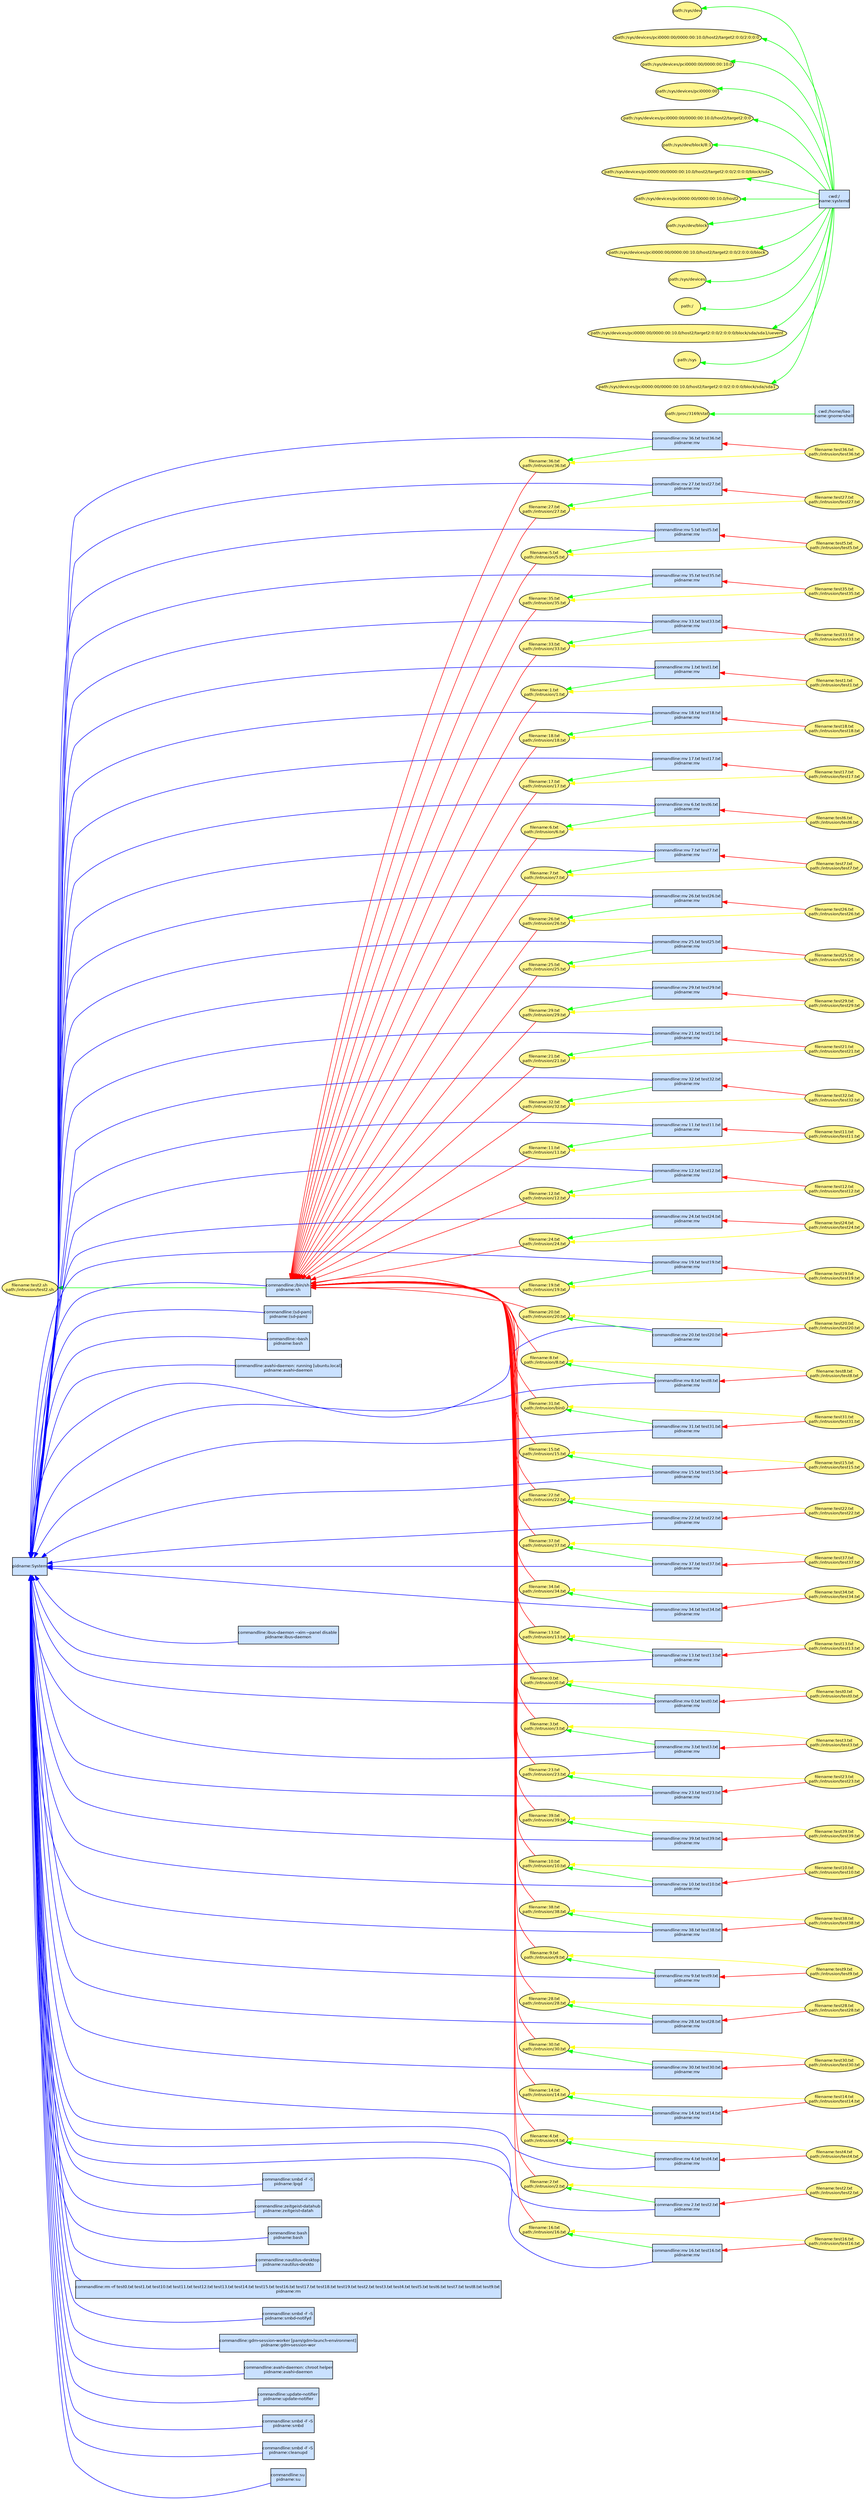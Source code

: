 digraph spade2dot {
graph [rankdir = "RL"];
node [fontname="Helvetica" fontsize="8" style="filled" margin="0.0,0.0"];
edge [fontname="Helvetica" fontsize="8"];
"9c4dd9c7cc86cf494cdca6f0b002ba04" [label="filename:test14.txt\npath:/intrusion/test14.txt" shape="ellipse" fillcolor="khaki1"];
"f425f1edd404ed22d776e9fcecc5e193" [label="filename:27.txt\npath:/intrusion/27.txt" shape="ellipse" fillcolor="khaki1"];
"fcdb9b7962a4010062ff388485e808b0" [label="cwd:/home/liao\nname:gnome-shell" shape="box" fillcolor="lightsteelblue1"];
"35f4eaa3732d0a22310523a09e8636c1" [label="filename:5.txt\npath:/intrusion/5.txt" shape="ellipse" fillcolor="khaki1"];
"6a9cf686f33dc58e51f452f033f49030" [label="commandline:mv 36.txt test36.txt \npidname:mv" shape="box" fillcolor="lightsteelblue1"];
"96862b1a923a512538e90c7d82e782da" [label="filename:test15.txt\npath:/intrusion/test15.txt" shape="ellipse" fillcolor="khaki1"];
"aadd9d951e04e6a91b0ebb27776533d6" [label="commandline:/bin/sh \npidname:sh" shape="box" fillcolor="lightsteelblue1"];
"2edb4022b3cfd1693de4b7553ebaba23" [label="path:/sys/dev" shape="ellipse" fillcolor="khaki1"];
"ed1bda93686b02bf4d41b0d38e5e1ad7" [label="path:/sys/devices/pci0000:00/0000:00:10.0/host2/target2:0:0/2:0:0:0" shape="ellipse" fillcolor="khaki1"];
"f03e2b63a5758c5b123725d6286f31d4" [label="commandline:mv 0.txt test0.txt \npidname:mv" shape="box" fillcolor="lightsteelblue1"];
"b60c10c6497f5df4f3af856f87ca2d4f" [label="filename:35.txt\npath:/intrusion/35.txt" shape="ellipse" fillcolor="khaki1"];
"e1c164d056b7cd33e21a5839688fec2c" [label="commandline:mv 34.txt test34.txt \npidname:mv" shape="box" fillcolor="lightsteelblue1"];
"da3ca1054c17e868e39ed3be9477494e" [label="filename:33.txt\npath:/intrusion/33.txt" shape="ellipse" fillcolor="khaki1"];
"b000dc476c8e64c87bc6299a5206eafa" [label="commandline:mv 20.txt test20.txt \npidname:mv" shape="box" fillcolor="lightsteelblue1"];
"f46f610f5a0bb99cccbb74f2ea0c474d" [label="filename:test19.txt\npath:/intrusion/test19.txt" shape="ellipse" fillcolor="khaki1"];
"0702bca9f2a33f6bcdf160a79711303f" [label="filename:1.txt\npath:/intrusion/1.txt" shape="ellipse" fillcolor="khaki1"];
"d829c7ae4fb50c525053120f7bda24ac" [label="filename:18.txt\npath:/intrusion/18.txt" shape="ellipse" fillcolor="khaki1"];
"3ce5bfd8bc89f5a1643b120367f1af03" [label="commandline:mv 9.txt test9.txt \npidname:mv" shape="box" fillcolor="lightsteelblue1"];
"5dfbacea4b7dfb82482774c0d09cc986" [label="commandline:mv 8.txt test8.txt \npidname:mv" shape="box" fillcolor="lightsteelblue1"];
"e2a5b1c9ade6d8ba600ee3e2089056f3" [label="path:/sys/devices/pci0000:00/0000:00:10.0" shape="ellipse" fillcolor="khaki1"];
"bd41f17704189a761e95aa5c38c645d9" [label="path:/proc/3169/stat" shape="ellipse" fillcolor="khaki1"];
"1ebd68cb9de5c52d2fab73267511ee67" [label="pidname:System" shape="box" fillcolor="lightsteelblue1"];
"55cfcad3f286b354bfcb01ae7c985f14" [label="commandline:mv 2.txt test2.txt \npidname:mv" shape="box" fillcolor="lightsteelblue1"];
"8304ae826bad19c9c5e15c3b358083b9" [label="filename:test21.txt\npath:/intrusion/test21.txt" shape="ellipse" fillcolor="khaki1"];
"2c9040801592d8f72f080abbe0e9e714" [label="filename:test20.txt\npath:/intrusion/test20.txt" shape="ellipse" fillcolor="khaki1"];
"2fa6d3f3595324f8f0d319a97221550b" [label="commandline:mv 26.txt test26.txt \npidname:mv" shape="box" fillcolor="lightsteelblue1"];
"653530ada40ccf0f7929b6d553300d75" [label="filename:17.txt\npath:/intrusion/17.txt" shape="ellipse" fillcolor="khaki1"];
"e35371a2f4c137b20db33ae8371c0514" [label="commandline:mv 32.txt test32.txt \npidname:mv" shape="box" fillcolor="lightsteelblue1"];
"3f6989b41f0c6e660ec0896279bb9f84" [label="filename:test17.txt\npath:/intrusion/test17.txt" shape="ellipse" fillcolor="khaki1"];
"19bcb1220bca3e2010995fd17d719967" [label="commandline:mv 4.txt test4.txt \npidname:mv" shape="box" fillcolor="lightsteelblue1"];
"a7915429abb333b2019af99f655992b1" [label="commandline:mv 24.txt test24.txt \npidname:mv" shape="box" fillcolor="lightsteelblue1"];
"07df006d7c894496e70506f0feef6103" [label="filename:6.txt\npath:/intrusion/6.txt" shape="ellipse" fillcolor="khaki1"];
"4fe39ad3ece59fb34b8a08b34af02327" [label="commandline:mv 37.txt test37.txt \npidname:mv" shape="box" fillcolor="lightsteelblue1"];
"275fea53344502ea2decabd4905b5acc" [label="commandline:mv 30.txt test30.txt \npidname:mv" shape="box" fillcolor="lightsteelblue1"];
"0ebbdcd63fb8ab7899191325eda84a9c" [label="filename:7.txt\npath:/intrusion/7.txt" shape="ellipse" fillcolor="khaki1"];
"95e2316f0bbeb2c6ab71f3c3dd18d311" [label="commandline:mv 27.txt test27.txt \npidname:mv" shape="box" fillcolor="lightsteelblue1"];
"ee1e0530fceda270a17cba7dd525e459" [label="filename:test36.txt\npath:/intrusion/test36.txt" shape="ellipse" fillcolor="khaki1"];
"d4cef29e6d5aa80b8494ddcea0c2773e" [label="commandline:mv 14.txt test14.txt \npidname:mv" shape="box" fillcolor="lightsteelblue1"];
"8dd4a2e4ced3e3c676463865191a27d2" [label="filename:26.txt\npath:/intrusion/26.txt" shape="ellipse" fillcolor="khaki1"];
"096c17ad03fed0c35eb3c5d55e034207" [label="filename:25.txt\npath:/intrusion/25.txt" shape="ellipse" fillcolor="khaki1"];
"913c1950659941461e97c7fab7198d7f" [label="filename:29.txt\npath:/intrusion/29.txt" shape="ellipse" fillcolor="khaki1"];
"80e6500a0b0a4380d2fc2291eb072160" [label="commandline:mv 1.txt test1.txt \npidname:mv" shape="box" fillcolor="lightsteelblue1"];
"fe0ae9fcd7f5535ff5a5b7a53a70bb64" [label="filename:21.txt\npath:/intrusion/21.txt" shape="ellipse" fillcolor="khaki1"];
"61836902ff2ec9776d194936fa9634e0" [label="filename:32.txt\npath:/intrusion/32.txt" shape="ellipse" fillcolor="khaki1"];
"9a1eaba8361cf645327126548df433b8" [label="path:/sys/devices/pci0000:00" shape="ellipse" fillcolor="khaki1"];
"6230b964d1410fbda85a4cadab2ecc6f" [label="commandline:mv 11.txt test11.txt \npidname:mv" shape="box" fillcolor="lightsteelblue1"];
"160d2cc033df5c496eb782e856f7aaa4" [label="filename:test30.txt\npath:/intrusion/test30.txt" shape="ellipse" fillcolor="khaki1"];
"76b19f9a33789c8b32b3c1534aeb3d37" [label="commandline:mv 33.txt test33.txt \npidname:mv" shape="box" fillcolor="lightsteelblue1"];
"3367ba82e5383dd53fce85fb2d273151" [label="filename:test2.sh\npath:/intrusion/test2.sh" shape="ellipse" fillcolor="khaki1"];
"3e8d32279f72497180acc1b5100b1eff" [label="commandline:mv 25.txt test25.txt \npidname:mv" shape="box" fillcolor="lightsteelblue1"];
"d10da9826a4819f3241ca3848c6312c2" [label="path:/sys/devices/pci0000:00/0000:00:10.0/host2/target2:0:0" shape="ellipse" fillcolor="khaki1"];
"b9bded24a19c979626a90de9c8ce52e4" [label="filename:test23.txt\npath:/intrusion/test23.txt" shape="ellipse" fillcolor="khaki1"];
"c333273d7728267775cdbd4dd4aaf1a3" [label="filename:11.txt\npath:/intrusion/11.txt" shape="ellipse" fillcolor="khaki1"];
"5771de63b93e60325bd0d959f1bca9d1" [label="filename:12.txt\npath:/intrusion/12.txt" shape="ellipse" fillcolor="khaki1"];
"abfe13fde4813df2984f2afb2e74f317" [label="commandline:mv 29.txt test29.txt \npidname:mv" shape="box" fillcolor="lightsteelblue1"];
"2bffac504e6379b7ecd7fc9e6ce830d2" [label="filename:24.txt\npath:/intrusion/24.txt" shape="ellipse" fillcolor="khaki1"];
"76823bb905c7c94f46568e653265c675" [label="path:/sys/dev/block/8:1" shape="ellipse" fillcolor="khaki1"];
"fa21c6d228ed6a1b0e2d74ebe4b30ae4" [label="filename:19.txt\npath:/intrusion/19.txt" shape="ellipse" fillcolor="khaki1"];
"394fc9fe26a1ec5ca4c64d859d3ac408" [label="commandline:mv 21.txt test21.txt \npidname:mv" shape="box" fillcolor="lightsteelblue1"];
"a60c6271914b0bab579b669cb1c9ba89" [label="commandline:mv 18.txt test18.txt \npidname:mv" shape="box" fillcolor="lightsteelblue1"];
"cbee4a65f0c018d34286e140fe414256" [label="filename:20.txt\npath:/intrusion/20.txt" shape="ellipse" fillcolor="khaki1"];
"dda0541025292ac905fc35d5cccc6d1a" [label="commandline:mv 35.txt test35.txt \npidname:mv" shape="box" fillcolor="lightsteelblue1"];
"596feaabf7d4dfd1209a47176fc64567" [label="filename:8.txt\npath:/intrusion/8.txt" shape="ellipse" fillcolor="khaki1"];
"74059b66bb50bfb13e6f27b28d1f815b" [label="filename:31.txt\npath:/intrusion/bin0" shape="ellipse" fillcolor="khaki1"];
"4533918f0ea6a569e177c0f78b76530e" [label="filename:test11.txt\npath:/intrusion/test11.txt" shape="ellipse" fillcolor="khaki1"];
"7aefd952d5391792b7bd7ade4df4bfe6" [label="filename:test31.txt\npath:/intrusion/test31.txt" shape="ellipse" fillcolor="khaki1"];
"0a65dd3fd6bab6fe1cd1716230282bc3" [label="filename:15.txt\npath:/intrusion/15.txt" shape="ellipse" fillcolor="khaki1"];
"6a04161b8386a6d4652c1727fe613413" [label="filename:test24.txt\npath:/intrusion/test24.txt" shape="ellipse" fillcolor="khaki1"];
"ee2686df72d7282c969a40206cee8188" [label="filename:test7.txt\npath:/intrusion/test7.txt" shape="ellipse" fillcolor="khaki1"];
"b6bce5273aef1e8444d7b4d1c1f42cd1" [label="commandline:mv 12.txt test12.txt \npidname:mv" shape="box" fillcolor="lightsteelblue1"];
"0a69cd7bdde3497b8fe890be85533a92" [label="filename:test25.txt\npath:/intrusion/test25.txt" shape="ellipse" fillcolor="khaki1"];
"a6ec65f1e494483a804eb3ad49d30d7b" [label="commandline:mv 38.txt test38.txt \npidname:mv" shape="box" fillcolor="lightsteelblue1"];
"9fcb4fe08fcea71b557bc9ca01556bc3" [label="filename:test28.txt\npath:/intrusion/test28.txt" shape="ellipse" fillcolor="khaki1"];
"b9b25f4f9517f40c64c8a4ef1e860d7f" [label="filename:test38.txt\npath:/intrusion/test38.txt" shape="ellipse" fillcolor="khaki1"];
"628de303d48101565cebcae1020fdc18" [label="filename:test6.txt\npath:/intrusion/test6.txt" shape="ellipse" fillcolor="khaki1"];
"8f6ea5d77bd14319df3b2090db7550d3" [label="commandline:mv 15.txt test15.txt \npidname:mv" shape="box" fillcolor="lightsteelblue1"];
"2c10603a3b5032318a000a75bbb297f7" [label="filename:22.txt\npath:/intrusion/22.txt" shape="ellipse" fillcolor="khaki1"];
"36be3244bba5135fce6d437627ff49e5" [label="path:/sys/devices/pci0000:00/0000:00:10.0/host2/target2:0:0/2:0:0:0/block/sda" shape="ellipse" fillcolor="khaki1"];
"906a59f1907270bcd2c29a75204540b1" [label="filename:test33.txt\npath:/intrusion/test33.txt" shape="ellipse" fillcolor="khaki1"];
"a87443141bc80aaaa44f48cc98a8fdd9" [label="filename:test10.txt\npath:/intrusion/test10.txt" shape="ellipse" fillcolor="khaki1"];
"91c849e331ad939b7a58ebe0b95d28e6" [label="filename:37.txt\npath:/intrusion/37.txt" shape="ellipse" fillcolor="khaki1"];
"1799ddafa036f986f95c8699c5542528" [label="path:/sys/devices/pci0000:00/0000:00:10.0/host2" shape="ellipse" fillcolor="khaki1"];
"be578b36b67688ed0147aa4756f7e06b" [label="filename:34.txt\npath:/intrusion/34.txt" shape="ellipse" fillcolor="khaki1"];
"aae1aed6d0999de42e620e68f7caf5c6" [label="commandline:ibus-daemon --xim --panel disable \npidname:ibus-daemon" shape="box" fillcolor="lightsteelblue1"];
"a8db3dfbc9478b46d2ab01d538f51548" [label="commandline:mv 23.txt test23.txt \npidname:mv" shape="box" fillcolor="lightsteelblue1"];
"bf8041da6a1141d7a3084f369c5c2616" [label="commandline:mv 19.txt test19.txt \npidname:mv" shape="box" fillcolor="lightsteelblue1"];
"74dfd28ba794e3a34bee2de54a29abce" [label="filename:test26.txt\npath:/intrusion/test26.txt" shape="ellipse" fillcolor="khaki1"];
"b4565e3721b6909ff4f56a505f203fc0" [label="path:/sys/dev/block" shape="ellipse" fillcolor="khaki1"];
"d36ddd8542240ac366d4f932ee9c1df4" [label="filename:13.txt\npath:/intrusion/13.txt" shape="ellipse" fillcolor="khaki1"];
"595e1ce67f0c8e333146539891a12333" [label="filename:test8.txt\npath:/intrusion/test8.txt" shape="ellipse" fillcolor="khaki1"];
"1fc075293557b5a81abdc5a25e072910" [label="filename:test2.txt\npath:/intrusion/test2.txt" shape="ellipse" fillcolor="khaki1"];
"905c70ba0377424db9141413f8820842" [label="commandline:mv 28.txt test28.txt \npidname:mv" shape="box" fillcolor="lightsteelblue1"];
"5bc0144342873a98a31069fe1d1ecc15" [label="filename:test1.txt\npath:/intrusion/test1.txt" shape="ellipse" fillcolor="khaki1"];
"b9cb29ea41c3392c7853bf2aac8f80f3" [label="path:/sys/devices/pci0000:00/0000:00:10.0/host2/target2:0:0/2:0:0:0/block" shape="ellipse" fillcolor="khaki1"];
"672a7a73ed40f5101a359f04e57c1236" [label="filename:test35.txt\npath:/intrusion/test35.txt" shape="ellipse" fillcolor="khaki1"];
"cd7374700e21577ad8e0a0c8d95435c4" [label="path:/sys/devices" shape="ellipse" fillcolor="khaki1"];
"ceef00d9a8109879c231600bb25effb9" [label="filename:test27.txt\npath:/intrusion/test27.txt" shape="ellipse" fillcolor="khaki1"];
"812fb283d48037d75304e0859ad0cb1c" [label="filename:test32.txt\npath:/intrusion/test32.txt" shape="ellipse" fillcolor="khaki1"];
"65f0d4b570296fd160906f5def3a3fed" [label="commandline:mv 5.txt test5.txt \npidname:mv" shape="box" fillcolor="lightsteelblue1"];
"5aa2bcca087fa534167997539339026d" [label="filename:0.txt\npath:/intrusion/0.txt" shape="ellipse" fillcolor="khaki1"];
"4a398b710499fd20c0236c079862d038" [label="filename:test29.txt\npath:/intrusion/test29.txt" shape="ellipse" fillcolor="khaki1"];
"dca1c7068956c507d49bb440b07ed147" [label="commandline:mv 22.txt test22.txt \npidname:mv" shape="box" fillcolor="lightsteelblue1"];
"185fb61d8a6364653e5c4fdb946e27a7" [label="filename:3.txt\npath:/intrusion/3.txt" shape="ellipse" fillcolor="khaki1"];
"91d680227c52825d73c673aaf8c22653" [label="commandline:mv 39.txt test39.txt \npidname:mv" shape="box" fillcolor="lightsteelblue1"];
"b2d813a8bc21bd7c4d924f1694928309" [label="commandline:mv 7.txt test7.txt \npidname:mv" shape="box" fillcolor="lightsteelblue1"];
"910829671449598002ebc0a09974be1f" [label="filename:23.txt\npath:/intrusion/23.txt" shape="ellipse" fillcolor="khaki1"];
"1862e42607898bd2cae33f8a17361507" [label="commandline:mv 3.txt test3.txt \npidname:mv" shape="box" fillcolor="lightsteelblue1"];
"2b9804ba383603e7c14ae379dc3c7bba" [label="path:/" shape="ellipse" fillcolor="khaki1"];
"2e17bfaa2fae87c219f2bd2c1a5f23ce" [label="filename:test18.txt\npath:/intrusion/test18.txt" shape="ellipse" fillcolor="khaki1"];
"cf51573e71d85ec0397294f707626fbf" [label="filename:test12.txt\npath:/intrusion/test12.txt" shape="ellipse" fillcolor="khaki1"];
"f231c57648e639902aaf67d98a6994e3" [label="filename:test37.txt\npath:/intrusion/test37.txt" shape="ellipse" fillcolor="khaki1"];
"bc921bb955621b1d38996323ee0f55d4" [label="filename:test13.txt\npath:/intrusion/test13.txt" shape="ellipse" fillcolor="khaki1"];
"34710f4da995bd7fc45c6eacf9a3bc07" [label="filename:36.txt\npath:/intrusion/36.txt" shape="ellipse" fillcolor="khaki1"];
"ad919a51dacd6277f3ecb37a8e3be73a" [label="filename:39.txt\npath:/intrusion/39.txt" shape="ellipse" fillcolor="khaki1"];
"0f1dba4b201ccff9518d7e8c2d115a18" [label="filename:test9.txt\npath:/intrusion/test9.txt" shape="ellipse" fillcolor="khaki1"];
"701f03cba9c47e92a9e758f55e1d482a" [label="filename:test0.txt\npath:/intrusion/test0.txt" shape="ellipse" fillcolor="khaki1"];
"25c22421de23342c254051b71f653e52" [label="filename:10.txt\npath:/intrusion/10.txt" shape="ellipse" fillcolor="khaki1"];
"826972b545e3c22f43d76d1f6a82052f" [label="commandline:mv 17.txt test17.txt \npidname:mv" shape="box" fillcolor="lightsteelblue1"];
"41bcd6858a1b983ed22d60defe3a3506" [label="path:/sys/devices/pci0000:00/0000:00:10.0/host2/target2:0:0/2:0:0:0/block/sda/sda1/uevent" shape="ellipse" fillcolor="khaki1"];
"7a1af50e0efdd7ba371b596cf07e871d" [label="filename:38.txt\npath:/intrusion/38.txt" shape="ellipse" fillcolor="khaki1"];
"9a2bd11b1189babaabc80aa6feb711d8" [label="commandline:mv 31.txt test31.txt \npidname:mv" shape="box" fillcolor="lightsteelblue1"];
"ca2cbb4b88ca59c8568f584b491c2376" [label="filename:9.txt\npath:/intrusion/9.txt" shape="ellipse" fillcolor="khaki1"];
"b50144b0641f040640f9f597579d8965" [label="filename:test34.txt\npath:/intrusion/test34.txt" shape="ellipse" fillcolor="khaki1"];
"2765a16698db58f12d4b33e970d6cdd9" [label="filename:test5.txt\npath:/intrusion/test5.txt" shape="ellipse" fillcolor="khaki1"];
"2f7b4253fe9f69be0ef2c43b775219ed" [label="filename:28.txt\npath:/intrusion/28.txt" shape="ellipse" fillcolor="khaki1"];
"09ef6738a5382bb72b257bd2acb1cab2" [label="filename:30.txt\npath:/intrusion/30.txt" shape="ellipse" fillcolor="khaki1"];
"3a5b9ec3b3ecdec131ec81d0b1608927" [label="path:/sys" shape="ellipse" fillcolor="khaki1"];
"77d6fa499bd3bea90dd207da2af1bb20" [label="filename:14.txt\npath:/intrusion/14.txt" shape="ellipse" fillcolor="khaki1"];
"f1fa995e485f03f84c2bd26ac3d8f567" [label="filename:4.txt\npath:/intrusion/4.txt" shape="ellipse" fillcolor="khaki1"];
"3a332b8f64efabe12694e2943e7cd53d" [label="filename:test16.txt\npath:/intrusion/test16.txt" shape="ellipse" fillcolor="khaki1"];
"007f14731961c9397d6e119ab33f50c9" [label="cwd:/\nname:systemd" shape="box" fillcolor="lightsteelblue1"];
"d3cf077624531b3613ef8bf56030a6ec" [label="commandline:mv 16.txt test16.txt \npidname:mv" shape="box" fillcolor="lightsteelblue1"];
"8ad1f2668966f9aab413e2c4f65877e6" [label="commandline:mv 10.txt test10.txt \npidname:mv" shape="box" fillcolor="lightsteelblue1"];
"fd78cab3d8b3a7456d368f3a24887033" [label="filename:2.txt\npath:/intrusion/2.txt" shape="ellipse" fillcolor="khaki1"];
"9001f0b92ec9f5c01718e76695feb099" [label="filename:test3.txt\npath:/intrusion/test3.txt" shape="ellipse" fillcolor="khaki1"];
"1a44dd626f547701522ae5e694d21e0d" [label="filename:test4.txt\npath:/intrusion/test4.txt" shape="ellipse" fillcolor="khaki1"];
"f35d16f99bd277b5da4cb41e1890e197" [label="path:/sys/devices/pci0000:00/0000:00:10.0/host2/target2:0:0/2:0:0:0/block/sda/sda1" shape="ellipse" fillcolor="khaki1"];
"6019896cdc58ea4be2b8137fbc3bf29e" [label="commandline:mv 6.txt test6.txt \npidname:mv" shape="box" fillcolor="lightsteelblue1"];
"6692f0db022a899919247c154cee89af" [label="filename:test39.txt\npath:/intrusion/test39.txt" shape="ellipse" fillcolor="khaki1"];
"1355408d39c85840e00ed306d87fd690" [label="filename:16.txt\npath:/intrusion/16.txt" shape="ellipse" fillcolor="khaki1"];
"1611a5f6c522454da1e32d6d3efa138a" [label="filename:test22.txt\npath:/intrusion/test22.txt" shape="ellipse" fillcolor="khaki1"];
"9226aabbd579a191c2fc270220fbcd4d" [label="commandline:mv 13.txt test13.txt \npidname:mv" shape="box" fillcolor="lightsteelblue1"];
"fbbc7604b3654569e3acbea51817a4ec" [label="commandline:smbd -F -S \npidname:lpqd" shape="box" fillcolor="lightsteelblue1"];
"c4f7c924d02a16934b79b1da3fe8c90e" [label="commandline:zeitgeist-datahub \npidname:zeitgeist-datah" shape="box" fillcolor="lightsteelblue1"];
"d009d9e4ddab0724cd6c00ea25f26e46" [label="commandline:bash \npidname:bash" shape="box" fillcolor="lightsteelblue1"];
"6c89ce89bd8bf2bbd4bbdbfc997e6de6" [label="commandline:nautilus-desktop \npidname:nautilus-deskto" shape="box" fillcolor="lightsteelblue1"];
"8f5f6609856d75a327bdcd9122e4585c" [label="commandline:rm -rf test0.txt test1.txt test10.txt test11.txt test12.txt test13.txt test14.txt test15.txt test16.txt test17.txt test18.txt test19.txt test2.txt test3.txt test4.txt test5.txt test6.txt test7.txt test8.txt test9.txt \npidname:rm" shape="box" fillcolor="lightsteelblue1"];
"e3efeb170444fda931e8f52ca2d97b28" [label="commandline:smbd -F -S \npidname:smbd-notifyd" shape="box" fillcolor="lightsteelblue1"];
"b9735c6264521fa86753ca924240ce56" [label="commandline:gdm-session-worker [pam/gdm-launch-environment] \npidname:gdm-session-wor" shape="box" fillcolor="lightsteelblue1"];
"159aa2343b7bef29d414d28922b4ef89" [label="commandline:avahi-daemon: chroot helper\npidname:avahi-daemon" shape="box" fillcolor="lightsteelblue1"];
"1d2c5da5041c20d55c79cc24df061365" [label="commandline:update-notifier \npidname:update-notifier" shape="box" fillcolor="lightsteelblue1"];
"76c22c2b7b518e250592346a7d6f1887" [label="commandline:smbd -F -S \npidname:smbd" shape="box" fillcolor="lightsteelblue1"];
"967e4e61ff8e9bd35031277d17989210" [label="commandline:smbd -F -S \npidname:cleanupd" shape="box" fillcolor="lightsteelblue1"];
"ffa0233cf2baf6b883011dc9733ecf50" [label="commandline:su \npidname:su" shape="box" fillcolor="lightsteelblue1"];
"0924352d6590a2e917edc72b8fcd0df6" [label="commandline:(sd-pam) \npidname:(sd-pam)" shape="box" fillcolor="lightsteelblue1"];
"0d57fb4b0478bfb71e9be9f1e3bc78fb" [label="commandline:-bash \npidname:bash" shape="box" fillcolor="lightsteelblue1"];
"37e2d03660b2f8ea043033e173dd0973" [label="commandline:avahi-daemon: running [ubuntu.local]\npidname:avahi-daemon" shape="box" fillcolor="lightsteelblue1"];
"9c4dd9c7cc86cf494cdca6f0b002ba04" -> "77d6fa499bd3bea90dd207da2af1bb20" [label="" color="yellow" style="solid"];
"9c4dd9c7cc86cf494cdca6f0b002ba04" -> "d4cef29e6d5aa80b8494ddcea0c2773e" [label="" color="red" style="solid"];
"fcdb9b7962a4010062ff388485e808b0" -> "bd41f17704189a761e95aa5c38c645d9" [label="" color="green" style="solid"];
"f425f1edd404ed22d776e9fcecc5e193" -> "aadd9d951e04e6a91b0ebb27776533d6" [label="" color="red" style="solid"];
"35f4eaa3732d0a22310523a09e8636c1" -> "aadd9d951e04e6a91b0ebb27776533d6" [label="" color="red" style="solid"];
"6a9cf686f33dc58e51f452f033f49030" -> "1ebd68cb9de5c52d2fab73267511ee67" [label="" color="blue" style="solid"];
"6a9cf686f33dc58e51f452f033f49030" -> "34710f4da995bd7fc45c6eacf9a3bc07" [label="" color="green" style="solid"];
"96862b1a923a512538e90c7d82e782da" -> "0a65dd3fd6bab6fe1cd1716230282bc3" [label="" color="yellow" style="solid"];
"96862b1a923a512538e90c7d82e782da" -> "8f6ea5d77bd14319df3b2090db7550d3" [label="" color="red" style="solid"];
"aadd9d951e04e6a91b0ebb27776533d6" -> "1ebd68cb9de5c52d2fab73267511ee67" [label="" color="blue" style="solid"];
"aadd9d951e04e6a91b0ebb27776533d6" -> "3367ba82e5383dd53fce85fb2d273151" [label="" color="green" style="solid"];
"f03e2b63a5758c5b123725d6286f31d4" -> "1ebd68cb9de5c52d2fab73267511ee67" [label="" color="blue" style="solid"];
"f03e2b63a5758c5b123725d6286f31d4" -> "5aa2bcca087fa534167997539339026d" [label="" color="green" style="solid"];
"b60c10c6497f5df4f3af856f87ca2d4f" -> "aadd9d951e04e6a91b0ebb27776533d6" [label="" color="red" style="solid"];
"e1c164d056b7cd33e21a5839688fec2c" -> "1ebd68cb9de5c52d2fab73267511ee67" [label="" color="blue" style="solid"];
"e1c164d056b7cd33e21a5839688fec2c" -> "be578b36b67688ed0147aa4756f7e06b" [label="" color="green" style="solid"];
"b000dc476c8e64c87bc6299a5206eafa" -> "1ebd68cb9de5c52d2fab73267511ee67" [label="" color="blue" style="solid"];
"b000dc476c8e64c87bc6299a5206eafa" -> "cbee4a65f0c018d34286e140fe414256" [label="" color="green" style="solid"];
"da3ca1054c17e868e39ed3be9477494e" -> "aadd9d951e04e6a91b0ebb27776533d6" [label="" color="red" style="solid"];
"f46f610f5a0bb99cccbb74f2ea0c474d" -> "fa21c6d228ed6a1b0e2d74ebe4b30ae4" [label="" color="yellow" style="solid"];
"f46f610f5a0bb99cccbb74f2ea0c474d" -> "bf8041da6a1141d7a3084f369c5c2616" [label="" color="red" style="solid"];
"0702bca9f2a33f6bcdf160a79711303f" -> "aadd9d951e04e6a91b0ebb27776533d6" [label="" color="red" style="solid"];
"d829c7ae4fb50c525053120f7bda24ac" -> "aadd9d951e04e6a91b0ebb27776533d6" [label="" color="red" style="solid"];
"3ce5bfd8bc89f5a1643b120367f1af03" -> "1ebd68cb9de5c52d2fab73267511ee67" [label="" color="blue" style="solid"];
"3ce5bfd8bc89f5a1643b120367f1af03" -> "ca2cbb4b88ca59c8568f584b491c2376" [label="" color="green" style="solid"];
"5dfbacea4b7dfb82482774c0d09cc986" -> "1ebd68cb9de5c52d2fab73267511ee67" [label="" color="blue" style="solid"];
"5dfbacea4b7dfb82482774c0d09cc986" -> "596feaabf7d4dfd1209a47176fc64567" [label="" color="green" style="solid"];
"8304ae826bad19c9c5e15c3b358083b9" -> "fe0ae9fcd7f5535ff5a5b7a53a70bb64" [label="" color="yellow" style="solid"];
"8304ae826bad19c9c5e15c3b358083b9" -> "394fc9fe26a1ec5ca4c64d859d3ac408" [label="" color="red" style="solid"];
"55cfcad3f286b354bfcb01ae7c985f14" -> "fd78cab3d8b3a7456d368f3a24887033" [label="" color="green" style="solid"];
"55cfcad3f286b354bfcb01ae7c985f14" -> "1ebd68cb9de5c52d2fab73267511ee67" [label="" color="blue" style="solid"];
"2c9040801592d8f72f080abbe0e9e714" -> "b000dc476c8e64c87bc6299a5206eafa" [label="" color="red" style="solid"];
"2c9040801592d8f72f080abbe0e9e714" -> "cbee4a65f0c018d34286e140fe414256" [label="" color="yellow" style="solid"];
"653530ada40ccf0f7929b6d553300d75" -> "aadd9d951e04e6a91b0ebb27776533d6" [label="" color="red" style="solid"];
"2fa6d3f3595324f8f0d319a97221550b" -> "8dd4a2e4ced3e3c676463865191a27d2" [label="" color="green" style="solid"];
"2fa6d3f3595324f8f0d319a97221550b" -> "1ebd68cb9de5c52d2fab73267511ee67" [label="" color="blue" style="solid"];
"e35371a2f4c137b20db33ae8371c0514" -> "1ebd68cb9de5c52d2fab73267511ee67" [label="" color="blue" style="solid"];
"e35371a2f4c137b20db33ae8371c0514" -> "61836902ff2ec9776d194936fa9634e0" [label="" color="green" style="solid"];
"3f6989b41f0c6e660ec0896279bb9f84" -> "826972b545e3c22f43d76d1f6a82052f" [label="" color="red" style="solid"];
"3f6989b41f0c6e660ec0896279bb9f84" -> "653530ada40ccf0f7929b6d553300d75" [label="" color="yellow" style="solid"];
"19bcb1220bca3e2010995fd17d719967" -> "1ebd68cb9de5c52d2fab73267511ee67" [label="" color="blue" style="solid"];
"19bcb1220bca3e2010995fd17d719967" -> "f1fa995e485f03f84c2bd26ac3d8f567" [label="" color="green" style="solid"];
"a7915429abb333b2019af99f655992b1" -> "2bffac504e6379b7ecd7fc9e6ce830d2" [label="" color="green" style="solid"];
"a7915429abb333b2019af99f655992b1" -> "1ebd68cb9de5c52d2fab73267511ee67" [label="" color="blue" style="solid"];
"07df006d7c894496e70506f0feef6103" -> "aadd9d951e04e6a91b0ebb27776533d6" [label="" color="red" style="solid"];
"275fea53344502ea2decabd4905b5acc" -> "1ebd68cb9de5c52d2fab73267511ee67" [label="" color="blue" style="solid"];
"275fea53344502ea2decabd4905b5acc" -> "09ef6738a5382bb72b257bd2acb1cab2" [label="" color="green" style="solid"];
"4fe39ad3ece59fb34b8a08b34af02327" -> "91c849e331ad939b7a58ebe0b95d28e6" [label="" color="green" style="solid"];
"4fe39ad3ece59fb34b8a08b34af02327" -> "1ebd68cb9de5c52d2fab73267511ee67" [label="" color="blue" style="solid"];
"0ebbdcd63fb8ab7899191325eda84a9c" -> "aadd9d951e04e6a91b0ebb27776533d6" [label="" color="red" style="solid"];
"95e2316f0bbeb2c6ab71f3c3dd18d311" -> "1ebd68cb9de5c52d2fab73267511ee67" [label="" color="blue" style="solid"];
"95e2316f0bbeb2c6ab71f3c3dd18d311" -> "f425f1edd404ed22d776e9fcecc5e193" [label="" color="green" style="solid"];
"8dd4a2e4ced3e3c676463865191a27d2" -> "aadd9d951e04e6a91b0ebb27776533d6" [label="" color="red" style="solid"];
"d4cef29e6d5aa80b8494ddcea0c2773e" -> "1ebd68cb9de5c52d2fab73267511ee67" [label="" color="blue" style="solid"];
"d4cef29e6d5aa80b8494ddcea0c2773e" -> "77d6fa499bd3bea90dd207da2af1bb20" [label="" color="green" style="solid"];
"ee1e0530fceda270a17cba7dd525e459" -> "6a9cf686f33dc58e51f452f033f49030" [label="" color="red" style="solid"];
"ee1e0530fceda270a17cba7dd525e459" -> "34710f4da995bd7fc45c6eacf9a3bc07" [label="" color="yellow" style="solid"];
"096c17ad03fed0c35eb3c5d55e034207" -> "aadd9d951e04e6a91b0ebb27776533d6" [label="" color="red" style="solid"];
"913c1950659941461e97c7fab7198d7f" -> "aadd9d951e04e6a91b0ebb27776533d6" [label="" color="red" style="solid"];
"80e6500a0b0a4380d2fc2291eb072160" -> "0702bca9f2a33f6bcdf160a79711303f" [label="" color="green" style="solid"];
"80e6500a0b0a4380d2fc2291eb072160" -> "1ebd68cb9de5c52d2fab73267511ee67" [label="" color="blue" style="solid"];
"fe0ae9fcd7f5535ff5a5b7a53a70bb64" -> "aadd9d951e04e6a91b0ebb27776533d6" [label="" color="red" style="solid"];
"61836902ff2ec9776d194936fa9634e0" -> "aadd9d951e04e6a91b0ebb27776533d6" [label="" color="red" style="solid"];
"6230b964d1410fbda85a4cadab2ecc6f" -> "1ebd68cb9de5c52d2fab73267511ee67" [label="" color="blue" style="solid"];
"6230b964d1410fbda85a4cadab2ecc6f" -> "c333273d7728267775cdbd4dd4aaf1a3" [label="" color="green" style="solid"];
"160d2cc033df5c496eb782e856f7aaa4" -> "09ef6738a5382bb72b257bd2acb1cab2" [label="" color="yellow" style="solid"];
"160d2cc033df5c496eb782e856f7aaa4" -> "275fea53344502ea2decabd4905b5acc" [label="" color="red" style="solid"];
"76b19f9a33789c8b32b3c1534aeb3d37" -> "1ebd68cb9de5c52d2fab73267511ee67" [label="" color="blue" style="solid"];
"76b19f9a33789c8b32b3c1534aeb3d37" -> "da3ca1054c17e868e39ed3be9477494e" [label="" color="green" style="solid"];
"3e8d32279f72497180acc1b5100b1eff" -> "1ebd68cb9de5c52d2fab73267511ee67" [label="" color="blue" style="solid"];
"3e8d32279f72497180acc1b5100b1eff" -> "096c17ad03fed0c35eb3c5d55e034207" [label="" color="green" style="solid"];
"c333273d7728267775cdbd4dd4aaf1a3" -> "aadd9d951e04e6a91b0ebb27776533d6" [label="" color="red" style="solid"];
"b9bded24a19c979626a90de9c8ce52e4" -> "a8db3dfbc9478b46d2ab01d538f51548" [label="" color="red" style="solid"];
"b9bded24a19c979626a90de9c8ce52e4" -> "910829671449598002ebc0a09974be1f" [label="" color="yellow" style="solid"];
"abfe13fde4813df2984f2afb2e74f317" -> "1ebd68cb9de5c52d2fab73267511ee67" [label="" color="blue" style="solid"];
"abfe13fde4813df2984f2afb2e74f317" -> "913c1950659941461e97c7fab7198d7f" [label="" color="green" style="solid"];
"5771de63b93e60325bd0d959f1bca9d1" -> "aadd9d951e04e6a91b0ebb27776533d6" [label="" color="red" style="solid"];
"2bffac504e6379b7ecd7fc9e6ce830d2" -> "aadd9d951e04e6a91b0ebb27776533d6" [label="" color="red" style="solid"];
"fa21c6d228ed6a1b0e2d74ebe4b30ae4" -> "aadd9d951e04e6a91b0ebb27776533d6" [label="" color="red" style="solid"];
"394fc9fe26a1ec5ca4c64d859d3ac408" -> "1ebd68cb9de5c52d2fab73267511ee67" [label="" color="blue" style="solid"];
"394fc9fe26a1ec5ca4c64d859d3ac408" -> "fe0ae9fcd7f5535ff5a5b7a53a70bb64" [label="" color="green" style="solid"];
"a60c6271914b0bab579b669cb1c9ba89" -> "1ebd68cb9de5c52d2fab73267511ee67" [label="" color="blue" style="solid"];
"a60c6271914b0bab579b669cb1c9ba89" -> "d829c7ae4fb50c525053120f7bda24ac" [label="" color="green" style="solid"];
"cbee4a65f0c018d34286e140fe414256" -> "aadd9d951e04e6a91b0ebb27776533d6" [label="" color="red" style="solid"];
"dda0541025292ac905fc35d5cccc6d1a" -> "1ebd68cb9de5c52d2fab73267511ee67" [label="" color="blue" style="solid"];
"dda0541025292ac905fc35d5cccc6d1a" -> "b60c10c6497f5df4f3af856f87ca2d4f" [label="" color="green" style="solid"];
"596feaabf7d4dfd1209a47176fc64567" -> "aadd9d951e04e6a91b0ebb27776533d6" [label="" color="red" style="solid"];
"74059b66bb50bfb13e6f27b28d1f815b" -> "aadd9d951e04e6a91b0ebb27776533d6" [label="" color="red" style="solid"];
"4533918f0ea6a569e177c0f78b76530e" -> "c333273d7728267775cdbd4dd4aaf1a3" [label="" color="yellow" style="solid"];
"4533918f0ea6a569e177c0f78b76530e" -> "6230b964d1410fbda85a4cadab2ecc6f" [label="" color="red" style="solid"];
"7aefd952d5391792b7bd7ade4df4bfe6" -> "74059b66bb50bfb13e6f27b28d1f815b" [label="" color="yellow" style="solid"];
"7aefd952d5391792b7bd7ade4df4bfe6" -> "9a2bd11b1189babaabc80aa6feb711d8" [label="" color="red" style="solid"];
"0a65dd3fd6bab6fe1cd1716230282bc3" -> "aadd9d951e04e6a91b0ebb27776533d6" [label="" color="red" style="solid"];
"6a04161b8386a6d4652c1727fe613413" -> "2bffac504e6379b7ecd7fc9e6ce830d2" [label="" color="yellow" style="solid"];
"6a04161b8386a6d4652c1727fe613413" -> "a7915429abb333b2019af99f655992b1" [label="" color="red" style="solid"];
"ee2686df72d7282c969a40206cee8188" -> "b2d813a8bc21bd7c4d924f1694928309" [label="" color="red" style="solid"];
"ee2686df72d7282c969a40206cee8188" -> "0ebbdcd63fb8ab7899191325eda84a9c" [label="" color="yellow" style="solid"];
"b6bce5273aef1e8444d7b4d1c1f42cd1" -> "1ebd68cb9de5c52d2fab73267511ee67" [label="" color="blue" style="solid"];
"b6bce5273aef1e8444d7b4d1c1f42cd1" -> "5771de63b93e60325bd0d959f1bca9d1" [label="" color="green" style="solid"];
"0a69cd7bdde3497b8fe890be85533a92" -> "096c17ad03fed0c35eb3c5d55e034207" [label="" color="yellow" style="solid"];
"0a69cd7bdde3497b8fe890be85533a92" -> "3e8d32279f72497180acc1b5100b1eff" [label="" color="red" style="solid"];
"a6ec65f1e494483a804eb3ad49d30d7b" -> "1ebd68cb9de5c52d2fab73267511ee67" [label="" color="blue" style="solid"];
"a6ec65f1e494483a804eb3ad49d30d7b" -> "7a1af50e0efdd7ba371b596cf07e871d" [label="" color="green" style="solid"];
"9fcb4fe08fcea71b557bc9ca01556bc3" -> "2f7b4253fe9f69be0ef2c43b775219ed" [label="" color="yellow" style="solid"];
"9fcb4fe08fcea71b557bc9ca01556bc3" -> "905c70ba0377424db9141413f8820842" [label="" color="red" style="solid"];
"b9b25f4f9517f40c64c8a4ef1e860d7f" -> "a6ec65f1e494483a804eb3ad49d30d7b" [label="" color="red" style="solid"];
"b9b25f4f9517f40c64c8a4ef1e860d7f" -> "7a1af50e0efdd7ba371b596cf07e871d" [label="" color="yellow" style="solid"];
"628de303d48101565cebcae1020fdc18" -> "07df006d7c894496e70506f0feef6103" [label="" color="yellow" style="solid"];
"628de303d48101565cebcae1020fdc18" -> "6019896cdc58ea4be2b8137fbc3bf29e" [label="" color="red" style="solid"];
"8f6ea5d77bd14319df3b2090db7550d3" -> "0a65dd3fd6bab6fe1cd1716230282bc3" [label="" color="green" style="solid"];
"8f6ea5d77bd14319df3b2090db7550d3" -> "1ebd68cb9de5c52d2fab73267511ee67" [label="" color="blue" style="solid"];
"2c10603a3b5032318a000a75bbb297f7" -> "aadd9d951e04e6a91b0ebb27776533d6" [label="" color="red" style="solid"];
"906a59f1907270bcd2c29a75204540b1" -> "da3ca1054c17e868e39ed3be9477494e" [label="" color="yellow" style="solid"];
"906a59f1907270bcd2c29a75204540b1" -> "76b19f9a33789c8b32b3c1534aeb3d37" [label="" color="red" style="solid"];
"a87443141bc80aaaa44f48cc98a8fdd9" -> "8ad1f2668966f9aab413e2c4f65877e6" [label="" color="red" style="solid"];
"a87443141bc80aaaa44f48cc98a8fdd9" -> "25c22421de23342c254051b71f653e52" [label="" color="yellow" style="solid"];
"91c849e331ad939b7a58ebe0b95d28e6" -> "aadd9d951e04e6a91b0ebb27776533d6" [label="" color="red" style="solid"];
"be578b36b67688ed0147aa4756f7e06b" -> "aadd9d951e04e6a91b0ebb27776533d6" [label="" color="red" style="solid"];
"aae1aed6d0999de42e620e68f7caf5c6" -> "1ebd68cb9de5c52d2fab73267511ee67" [label="" color="blue" style="solid"];
"bf8041da6a1141d7a3084f369c5c2616" -> "1ebd68cb9de5c52d2fab73267511ee67" [label="" color="blue" style="solid"];
"bf8041da6a1141d7a3084f369c5c2616" -> "fa21c6d228ed6a1b0e2d74ebe4b30ae4" [label="" color="green" style="solid"];
"a8db3dfbc9478b46d2ab01d538f51548" -> "1ebd68cb9de5c52d2fab73267511ee67" [label="" color="blue" style="solid"];
"a8db3dfbc9478b46d2ab01d538f51548" -> "910829671449598002ebc0a09974be1f" [label="" color="green" style="solid"];
"74dfd28ba794e3a34bee2de54a29abce" -> "8dd4a2e4ced3e3c676463865191a27d2" [label="" color="yellow" style="solid"];
"74dfd28ba794e3a34bee2de54a29abce" -> "2fa6d3f3595324f8f0d319a97221550b" [label="" color="red" style="solid"];
"d36ddd8542240ac366d4f932ee9c1df4" -> "aadd9d951e04e6a91b0ebb27776533d6" [label="" color="red" style="solid"];
"595e1ce67f0c8e333146539891a12333" -> "5dfbacea4b7dfb82482774c0d09cc986" [label="" color="red" style="solid"];
"595e1ce67f0c8e333146539891a12333" -> "596feaabf7d4dfd1209a47176fc64567" [label="" color="yellow" style="solid"];
"1fc075293557b5a81abdc5a25e072910" -> "fd78cab3d8b3a7456d368f3a24887033" [label="" color="yellow" style="solid"];
"1fc075293557b5a81abdc5a25e072910" -> "55cfcad3f286b354bfcb01ae7c985f14" [label="" color="red" style="solid"];
"905c70ba0377424db9141413f8820842" -> "1ebd68cb9de5c52d2fab73267511ee67" [label="" color="blue" style="solid"];
"905c70ba0377424db9141413f8820842" -> "2f7b4253fe9f69be0ef2c43b775219ed" [label="" color="green" style="solid"];
"5bc0144342873a98a31069fe1d1ecc15" -> "0702bca9f2a33f6bcdf160a79711303f" [label="" color="yellow" style="solid"];
"5bc0144342873a98a31069fe1d1ecc15" -> "80e6500a0b0a4380d2fc2291eb072160" [label="" color="red" style="solid"];
"672a7a73ed40f5101a359f04e57c1236" -> "dda0541025292ac905fc35d5cccc6d1a" [label="" color="red" style="solid"];
"672a7a73ed40f5101a359f04e57c1236" -> "b60c10c6497f5df4f3af856f87ca2d4f" [label="" color="yellow" style="solid"];
"ceef00d9a8109879c231600bb25effb9" -> "f425f1edd404ed22d776e9fcecc5e193" [label="" color="yellow" style="solid"];
"ceef00d9a8109879c231600bb25effb9" -> "95e2316f0bbeb2c6ab71f3c3dd18d311" [label="" color="red" style="solid"];
"812fb283d48037d75304e0859ad0cb1c" -> "61836902ff2ec9776d194936fa9634e0" [label="" color="yellow" style="solid"];
"812fb283d48037d75304e0859ad0cb1c" -> "e35371a2f4c137b20db33ae8371c0514" [label="" color="red" style="solid"];
"5aa2bcca087fa534167997539339026d" -> "aadd9d951e04e6a91b0ebb27776533d6" [label="" color="red" style="solid"];
"65f0d4b570296fd160906f5def3a3fed" -> "1ebd68cb9de5c52d2fab73267511ee67" [label="" color="blue" style="solid"];
"65f0d4b570296fd160906f5def3a3fed" -> "35f4eaa3732d0a22310523a09e8636c1" [label="" color="green" style="solid"];
"4a398b710499fd20c0236c079862d038" -> "abfe13fde4813df2984f2afb2e74f317" [label="" color="red" style="solid"];
"4a398b710499fd20c0236c079862d038" -> "913c1950659941461e97c7fab7198d7f" [label="" color="yellow" style="solid"];
"dca1c7068956c507d49bb440b07ed147" -> "1ebd68cb9de5c52d2fab73267511ee67" [label="" color="blue" style="solid"];
"dca1c7068956c507d49bb440b07ed147" -> "2c10603a3b5032318a000a75bbb297f7" [label="" color="green" style="solid"];
"185fb61d8a6364653e5c4fdb946e27a7" -> "aadd9d951e04e6a91b0ebb27776533d6" [label="" color="red" style="solid"];
"91d680227c52825d73c673aaf8c22653" -> "1ebd68cb9de5c52d2fab73267511ee67" [label="" color="blue" style="solid"];
"91d680227c52825d73c673aaf8c22653" -> "ad919a51dacd6277f3ecb37a8e3be73a" [label="" color="green" style="solid"];
"b2d813a8bc21bd7c4d924f1694928309" -> "1ebd68cb9de5c52d2fab73267511ee67" [label="" color="blue" style="solid"];
"b2d813a8bc21bd7c4d924f1694928309" -> "0ebbdcd63fb8ab7899191325eda84a9c" [label="" color="green" style="solid"];
"910829671449598002ebc0a09974be1f" -> "aadd9d951e04e6a91b0ebb27776533d6" [label="" color="red" style="solid"];
"1862e42607898bd2cae33f8a17361507" -> "1ebd68cb9de5c52d2fab73267511ee67" [label="" color="blue" style="solid"];
"1862e42607898bd2cae33f8a17361507" -> "185fb61d8a6364653e5c4fdb946e27a7" [label="" color="green" style="solid"];
"cf51573e71d85ec0397294f707626fbf" -> "5771de63b93e60325bd0d959f1bca9d1" [label="" color="yellow" style="solid"];
"cf51573e71d85ec0397294f707626fbf" -> "b6bce5273aef1e8444d7b4d1c1f42cd1" [label="" color="red" style="solid"];
"2e17bfaa2fae87c219f2bd2c1a5f23ce" -> "d829c7ae4fb50c525053120f7bda24ac" [label="" color="yellow" style="solid"];
"2e17bfaa2fae87c219f2bd2c1a5f23ce" -> "a60c6271914b0bab579b669cb1c9ba89" [label="" color="red" style="solid"];
"bc921bb955621b1d38996323ee0f55d4" -> "d36ddd8542240ac366d4f932ee9c1df4" [label="" color="yellow" style="solid"];
"bc921bb955621b1d38996323ee0f55d4" -> "9226aabbd579a191c2fc270220fbcd4d" [label="" color="red" style="solid"];
"34710f4da995bd7fc45c6eacf9a3bc07" -> "aadd9d951e04e6a91b0ebb27776533d6" [label="" color="red" style="solid"];
"f231c57648e639902aaf67d98a6994e3" -> "91c849e331ad939b7a58ebe0b95d28e6" [label="" color="yellow" style="solid"];
"f231c57648e639902aaf67d98a6994e3" -> "4fe39ad3ece59fb34b8a08b34af02327" [label="" color="red" style="solid"];
"ad919a51dacd6277f3ecb37a8e3be73a" -> "aadd9d951e04e6a91b0ebb27776533d6" [label="" color="red" style="solid"];
"0f1dba4b201ccff9518d7e8c2d115a18" -> "3ce5bfd8bc89f5a1643b120367f1af03" [label="" color="red" style="solid"];
"0f1dba4b201ccff9518d7e8c2d115a18" -> "ca2cbb4b88ca59c8568f584b491c2376" [label="" color="yellow" style="solid"];
"701f03cba9c47e92a9e758f55e1d482a" -> "f03e2b63a5758c5b123725d6286f31d4" [label="" color="red" style="solid"];
"701f03cba9c47e92a9e758f55e1d482a" -> "5aa2bcca087fa534167997539339026d" [label="" color="yellow" style="solid"];
"25c22421de23342c254051b71f653e52" -> "aadd9d951e04e6a91b0ebb27776533d6" [label="" color="red" style="solid"];
"826972b545e3c22f43d76d1f6a82052f" -> "653530ada40ccf0f7929b6d553300d75" [label="" color="green" style="solid"];
"826972b545e3c22f43d76d1f6a82052f" -> "1ebd68cb9de5c52d2fab73267511ee67" [label="" color="blue" style="solid"];
"7a1af50e0efdd7ba371b596cf07e871d" -> "aadd9d951e04e6a91b0ebb27776533d6" [label="" color="red" style="solid"];
"9a2bd11b1189babaabc80aa6feb711d8" -> "1ebd68cb9de5c52d2fab73267511ee67" [label="" color="blue" style="solid"];
"9a2bd11b1189babaabc80aa6feb711d8" -> "74059b66bb50bfb13e6f27b28d1f815b" [label="" color="green" style="solid"];
"ca2cbb4b88ca59c8568f584b491c2376" -> "aadd9d951e04e6a91b0ebb27776533d6" [label="" color="red" style="solid"];
"b50144b0641f040640f9f597579d8965" -> "be578b36b67688ed0147aa4756f7e06b" [label="" color="yellow" style="solid"];
"b50144b0641f040640f9f597579d8965" -> "e1c164d056b7cd33e21a5839688fec2c" [label="" color="red" style="solid"];
"2765a16698db58f12d4b33e970d6cdd9" -> "65f0d4b570296fd160906f5def3a3fed" [label="" color="red" style="solid"];
"2765a16698db58f12d4b33e970d6cdd9" -> "35f4eaa3732d0a22310523a09e8636c1" [label="" color="yellow" style="solid"];
"2f7b4253fe9f69be0ef2c43b775219ed" -> "aadd9d951e04e6a91b0ebb27776533d6" [label="" color="red" style="solid"];
"09ef6738a5382bb72b257bd2acb1cab2" -> "aadd9d951e04e6a91b0ebb27776533d6" [label="" color="red" style="solid"];
"77d6fa499bd3bea90dd207da2af1bb20" -> "aadd9d951e04e6a91b0ebb27776533d6" [label="" color="red" style="solid"];
"f1fa995e485f03f84c2bd26ac3d8f567" -> "aadd9d951e04e6a91b0ebb27776533d6" [label="" color="red" style="solid"];
"3a332b8f64efabe12694e2943e7cd53d" -> "d3cf077624531b3613ef8bf56030a6ec" [label="" color="red" style="solid"];
"3a332b8f64efabe12694e2943e7cd53d" -> "1355408d39c85840e00ed306d87fd690" [label="" color="yellow" style="solid"];
"007f14731961c9397d6e119ab33f50c9" -> "e2a5b1c9ade6d8ba600ee3e2089056f3" [label="" color="green" style="solid"];
"007f14731961c9397d6e119ab33f50c9" -> "9a1eaba8361cf645327126548df433b8" [label="" color="green" style="solid"];
"007f14731961c9397d6e119ab33f50c9" -> "1799ddafa036f986f95c8699c5542528" [label="" color="green" style="solid"];
"007f14731961c9397d6e119ab33f50c9" -> "d10da9826a4819f3241ca3848c6312c2" [label="" color="green" style="solid"];
"007f14731961c9397d6e119ab33f50c9" -> "2edb4022b3cfd1693de4b7553ebaba23" [label="" color="green" style="solid"];
"007f14731961c9397d6e119ab33f50c9" -> "ed1bda93686b02bf4d41b0d38e5e1ad7" [label="" color="green" style="solid"];
"007f14731961c9397d6e119ab33f50c9" -> "2b9804ba383603e7c14ae379dc3c7bba" [label="" color="green" style="solid"];
"007f14731961c9397d6e119ab33f50c9" -> "f35d16f99bd277b5da4cb41e1890e197" [label="" color="green" style="solid"];
"007f14731961c9397d6e119ab33f50c9" -> "76823bb905c7c94f46568e653265c675" [label="" color="green" style="solid"];
"007f14731961c9397d6e119ab33f50c9" -> "b4565e3721b6909ff4f56a505f203fc0" [label="" color="green" style="solid"];
"007f14731961c9397d6e119ab33f50c9" -> "41bcd6858a1b983ed22d60defe3a3506" [label="" color="green" style="solid"];
"007f14731961c9397d6e119ab33f50c9" -> "b9cb29ea41c3392c7853bf2aac8f80f3" [label="" color="green" style="solid"];
"007f14731961c9397d6e119ab33f50c9" -> "36be3244bba5135fce6d437627ff49e5" [label="" color="green" style="solid"];
"007f14731961c9397d6e119ab33f50c9" -> "3a5b9ec3b3ecdec131ec81d0b1608927" [label="" color="green" style="solid"];
"007f14731961c9397d6e119ab33f50c9" -> "cd7374700e21577ad8e0a0c8d95435c4" [label="" color="green" style="solid"];
"8ad1f2668966f9aab413e2c4f65877e6" -> "1ebd68cb9de5c52d2fab73267511ee67" [label="" color="blue" style="solid"];
"8ad1f2668966f9aab413e2c4f65877e6" -> "25c22421de23342c254051b71f653e52" [label="" color="green" style="solid"];
"d3cf077624531b3613ef8bf56030a6ec" -> "1ebd68cb9de5c52d2fab73267511ee67" [label="" color="blue" style="solid"];
"d3cf077624531b3613ef8bf56030a6ec" -> "1355408d39c85840e00ed306d87fd690" [label="" color="green" style="solid"];
"9001f0b92ec9f5c01718e76695feb099" -> "185fb61d8a6364653e5c4fdb946e27a7" [label="" color="yellow" style="solid"];
"9001f0b92ec9f5c01718e76695feb099" -> "1862e42607898bd2cae33f8a17361507" [label="" color="red" style="solid"];
"fd78cab3d8b3a7456d368f3a24887033" -> "aadd9d951e04e6a91b0ebb27776533d6" [label="" color="red" style="solid"];
"1a44dd626f547701522ae5e694d21e0d" -> "f1fa995e485f03f84c2bd26ac3d8f567" [label="" color="yellow" style="solid"];
"1a44dd626f547701522ae5e694d21e0d" -> "19bcb1220bca3e2010995fd17d719967" [label="" color="red" style="solid"];
"6019896cdc58ea4be2b8137fbc3bf29e" -> "1ebd68cb9de5c52d2fab73267511ee67" [label="" color="blue" style="solid"];
"6019896cdc58ea4be2b8137fbc3bf29e" -> "07df006d7c894496e70506f0feef6103" [label="" color="green" style="solid"];
"6692f0db022a899919247c154cee89af" -> "91d680227c52825d73c673aaf8c22653" [label="" color="red" style="solid"];
"6692f0db022a899919247c154cee89af" -> "ad919a51dacd6277f3ecb37a8e3be73a" [label="" color="yellow" style="solid"];
"1355408d39c85840e00ed306d87fd690" -> "aadd9d951e04e6a91b0ebb27776533d6" [label="" color="red" style="solid"];
"1611a5f6c522454da1e32d6d3efa138a" -> "dca1c7068956c507d49bb440b07ed147" [label="" color="red" style="solid"];
"1611a5f6c522454da1e32d6d3efa138a" -> "2c10603a3b5032318a000a75bbb297f7" [label="" color="yellow" style="solid"];
"9226aabbd579a191c2fc270220fbcd4d" -> "1ebd68cb9de5c52d2fab73267511ee67" [label="" color="blue" style="solid"];
"9226aabbd579a191c2fc270220fbcd4d" -> "d36ddd8542240ac366d4f932ee9c1df4" [label="" color="green" style="solid"];
"fbbc7604b3654569e3acbea51817a4ec" -> "1ebd68cb9de5c52d2fab73267511ee67" [label="" color="blue" style="solid"];
"c4f7c924d02a16934b79b1da3fe8c90e" -> "1ebd68cb9de5c52d2fab73267511ee67" [label="" color="blue" style="solid"];
"d009d9e4ddab0724cd6c00ea25f26e46" -> "1ebd68cb9de5c52d2fab73267511ee67" [label="" color="blue" style="solid"];
"6c89ce89bd8bf2bbd4bbdbfc997e6de6" -> "1ebd68cb9de5c52d2fab73267511ee67" [label="" color="blue" style="solid"];
"8f5f6609856d75a327bdcd9122e4585c" -> "1ebd68cb9de5c52d2fab73267511ee67" [label="" color="blue" style="solid"];
"e3efeb170444fda931e8f52ca2d97b28" -> "1ebd68cb9de5c52d2fab73267511ee67" [label="" color="blue" style="solid"];
"b9735c6264521fa86753ca924240ce56" -> "1ebd68cb9de5c52d2fab73267511ee67" [label="" color="blue" style="solid"];
"159aa2343b7bef29d414d28922b4ef89" -> "1ebd68cb9de5c52d2fab73267511ee67" [label="" color="blue" style="solid"];
"1d2c5da5041c20d55c79cc24df061365" -> "1ebd68cb9de5c52d2fab73267511ee67" [label="" color="blue" style="solid"];
"76c22c2b7b518e250592346a7d6f1887" -> "1ebd68cb9de5c52d2fab73267511ee67" [label="" color="blue" style="solid"];
"967e4e61ff8e9bd35031277d17989210" -> "1ebd68cb9de5c52d2fab73267511ee67" [label="" color="blue" style="solid"];
"ffa0233cf2baf6b883011dc9733ecf50" -> "1ebd68cb9de5c52d2fab73267511ee67" [label="" color="blue" style="solid"];
"0924352d6590a2e917edc72b8fcd0df6" -> "1ebd68cb9de5c52d2fab73267511ee67" [label="" color="blue" style="solid"];
"0d57fb4b0478bfb71e9be9f1e3bc78fb" -> "1ebd68cb9de5c52d2fab73267511ee67" [label="" color="blue" style="solid"];
"37e2d03660b2f8ea043033e173dd0973" -> "1ebd68cb9de5c52d2fab73267511ee67" [label="" color="blue" style="solid"];
}
